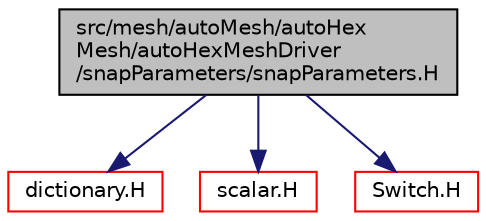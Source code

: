 digraph "src/mesh/autoMesh/autoHexMesh/autoHexMeshDriver/snapParameters/snapParameters.H"
{
  bgcolor="transparent";
  edge [fontname="Helvetica",fontsize="10",labelfontname="Helvetica",labelfontsize="10"];
  node [fontname="Helvetica",fontsize="10",shape=record];
  Node1 [label="src/mesh/autoMesh/autoHex\lMesh/autoHexMeshDriver\l/snapParameters/snapParameters.H",height=0.2,width=0.4,color="black", fillcolor="grey75", style="filled", fontcolor="black"];
  Node1 -> Node2 [color="midnightblue",fontsize="10",style="solid",fontname="Helvetica"];
  Node2 [label="dictionary.H",height=0.2,width=0.4,color="red",URL="$a07684.html"];
  Node1 -> Node3 [color="midnightblue",fontsize="10",style="solid",fontname="Helvetica"];
  Node3 [label="scalar.H",height=0.2,width=0.4,color="red",URL="$a08944.html"];
  Node1 -> Node4 [color="midnightblue",fontsize="10",style="solid",fontname="Helvetica"];
  Node4 [label="Switch.H",height=0.2,width=0.4,color="red",URL="$a08807.html"];
}

